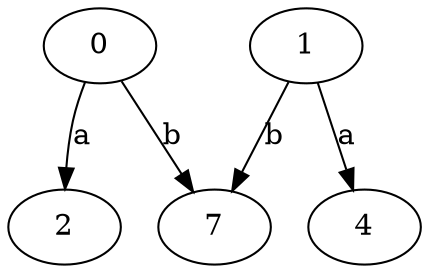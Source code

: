 strict digraph  {
2;
4;
0;
7;
1;
0 -> 2  [label=a];
0 -> 7  [label=b];
1 -> 4  [label=a];
1 -> 7  [label=b];
}
